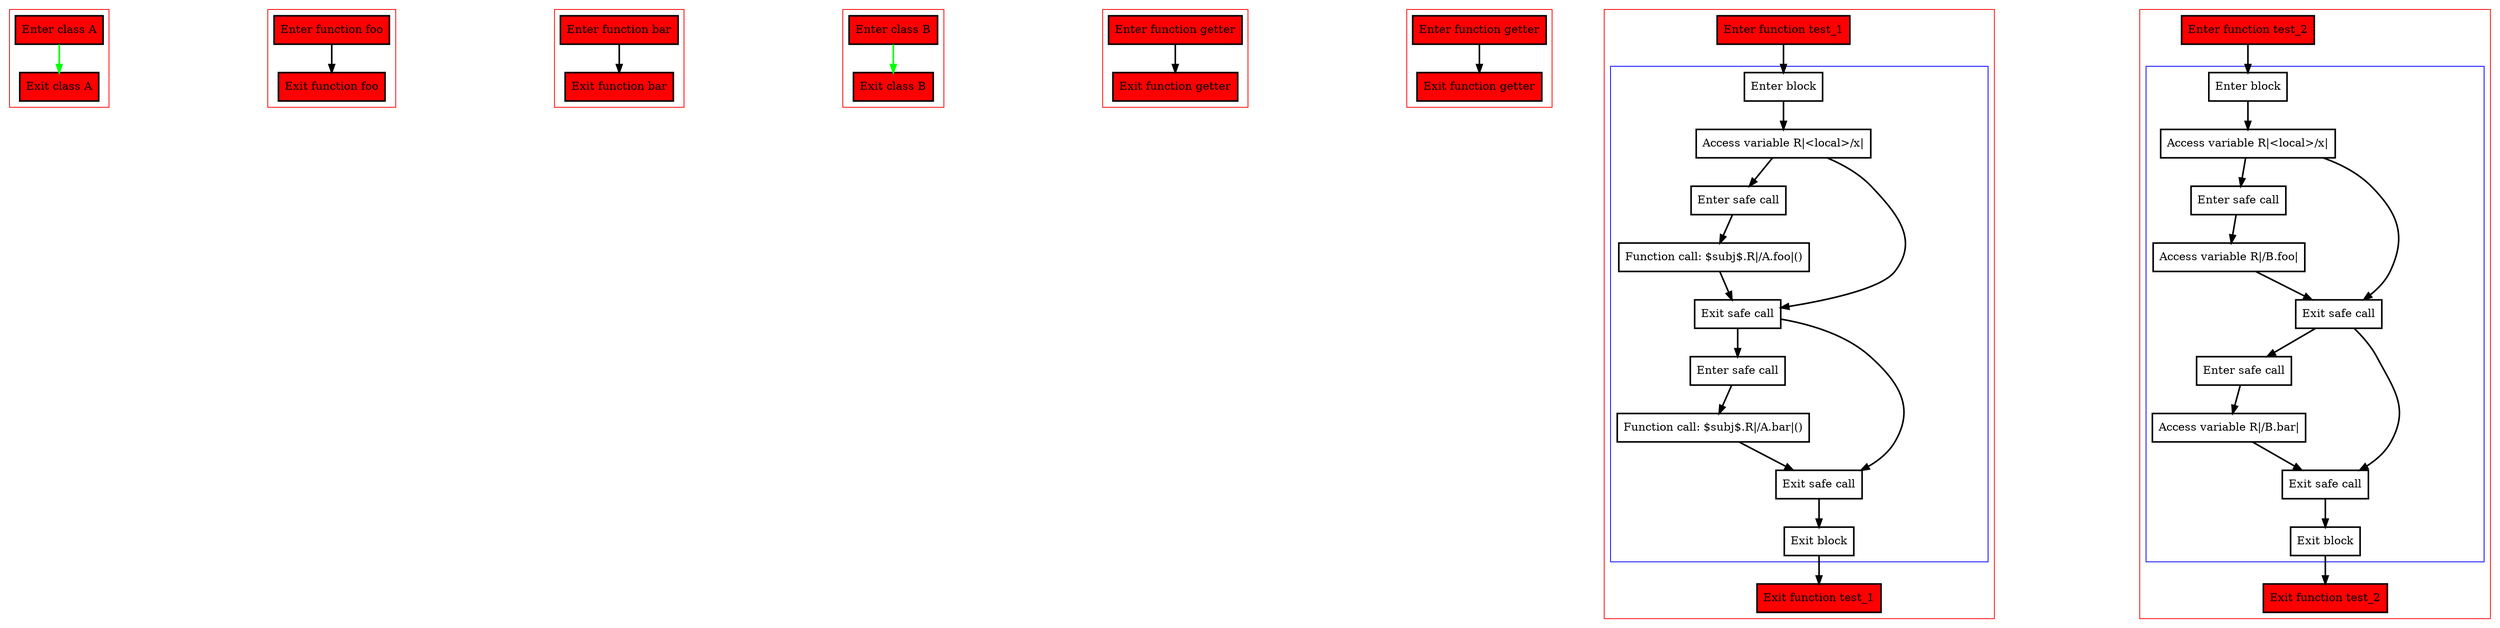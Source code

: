 digraph safeCalls_kt {
    graph [nodesep=3]
    node [shape=box penwidth=2]
    edge [penwidth=2]

    subgraph cluster_0 {
        color=red
        0 [label="Enter class A" style="filled" fillcolor=red];
        1 [label="Exit class A" style="filled" fillcolor=red];
    }
    0 -> {1} [color=green];

    subgraph cluster_1 {
        color=red
        2 [label="Enter function foo" style="filled" fillcolor=red];
        3 [label="Exit function foo" style="filled" fillcolor=red];
    }
    2 -> {3};

    subgraph cluster_2 {
        color=red
        4 [label="Enter function bar" style="filled" fillcolor=red];
        5 [label="Exit function bar" style="filled" fillcolor=red];
    }
    4 -> {5};

    subgraph cluster_3 {
        color=red
        6 [label="Enter class B" style="filled" fillcolor=red];
        7 [label="Exit class B" style="filled" fillcolor=red];
    }
    6 -> {7} [color=green];

    subgraph cluster_4 {
        color=red
        8 [label="Enter function getter" style="filled" fillcolor=red];
        9 [label="Exit function getter" style="filled" fillcolor=red];
    }
    8 -> {9};

    subgraph cluster_5 {
        color=red
        10 [label="Enter function getter" style="filled" fillcolor=red];
        11 [label="Exit function getter" style="filled" fillcolor=red];
    }
    10 -> {11};

    subgraph cluster_6 {
        color=red
        12 [label="Enter function test_1" style="filled" fillcolor=red];
        subgraph cluster_7 {
            color=blue
            13 [label="Enter block"];
            14 [label="Access variable R|<local>/x|"];
            15 [label="Enter safe call"];
            16 [label="Function call: $subj$.R|/A.foo|()"];
            17 [label="Exit safe call"];
            18 [label="Enter safe call"];
            19 [label="Function call: $subj$.R|/A.bar|()"];
            20 [label="Exit safe call"];
            21 [label="Exit block"];
        }
        22 [label="Exit function test_1" style="filled" fillcolor=red];
    }
    12 -> {13};
    13 -> {14};
    14 -> {15 17};
    15 -> {16};
    16 -> {17};
    17 -> {18 20};
    18 -> {19};
    19 -> {20};
    20 -> {21};
    21 -> {22};

    subgraph cluster_8 {
        color=red
        23 [label="Enter function test_2" style="filled" fillcolor=red];
        subgraph cluster_9 {
            color=blue
            24 [label="Enter block"];
            25 [label="Access variable R|<local>/x|"];
            26 [label="Enter safe call"];
            27 [label="Access variable R|/B.foo|"];
            28 [label="Exit safe call"];
            29 [label="Enter safe call"];
            30 [label="Access variable R|/B.bar|"];
            31 [label="Exit safe call"];
            32 [label="Exit block"];
        }
        33 [label="Exit function test_2" style="filled" fillcolor=red];
    }
    23 -> {24};
    24 -> {25};
    25 -> {26 28};
    26 -> {27};
    27 -> {28};
    28 -> {29 31};
    29 -> {30};
    30 -> {31};
    31 -> {32};
    32 -> {33};

}
